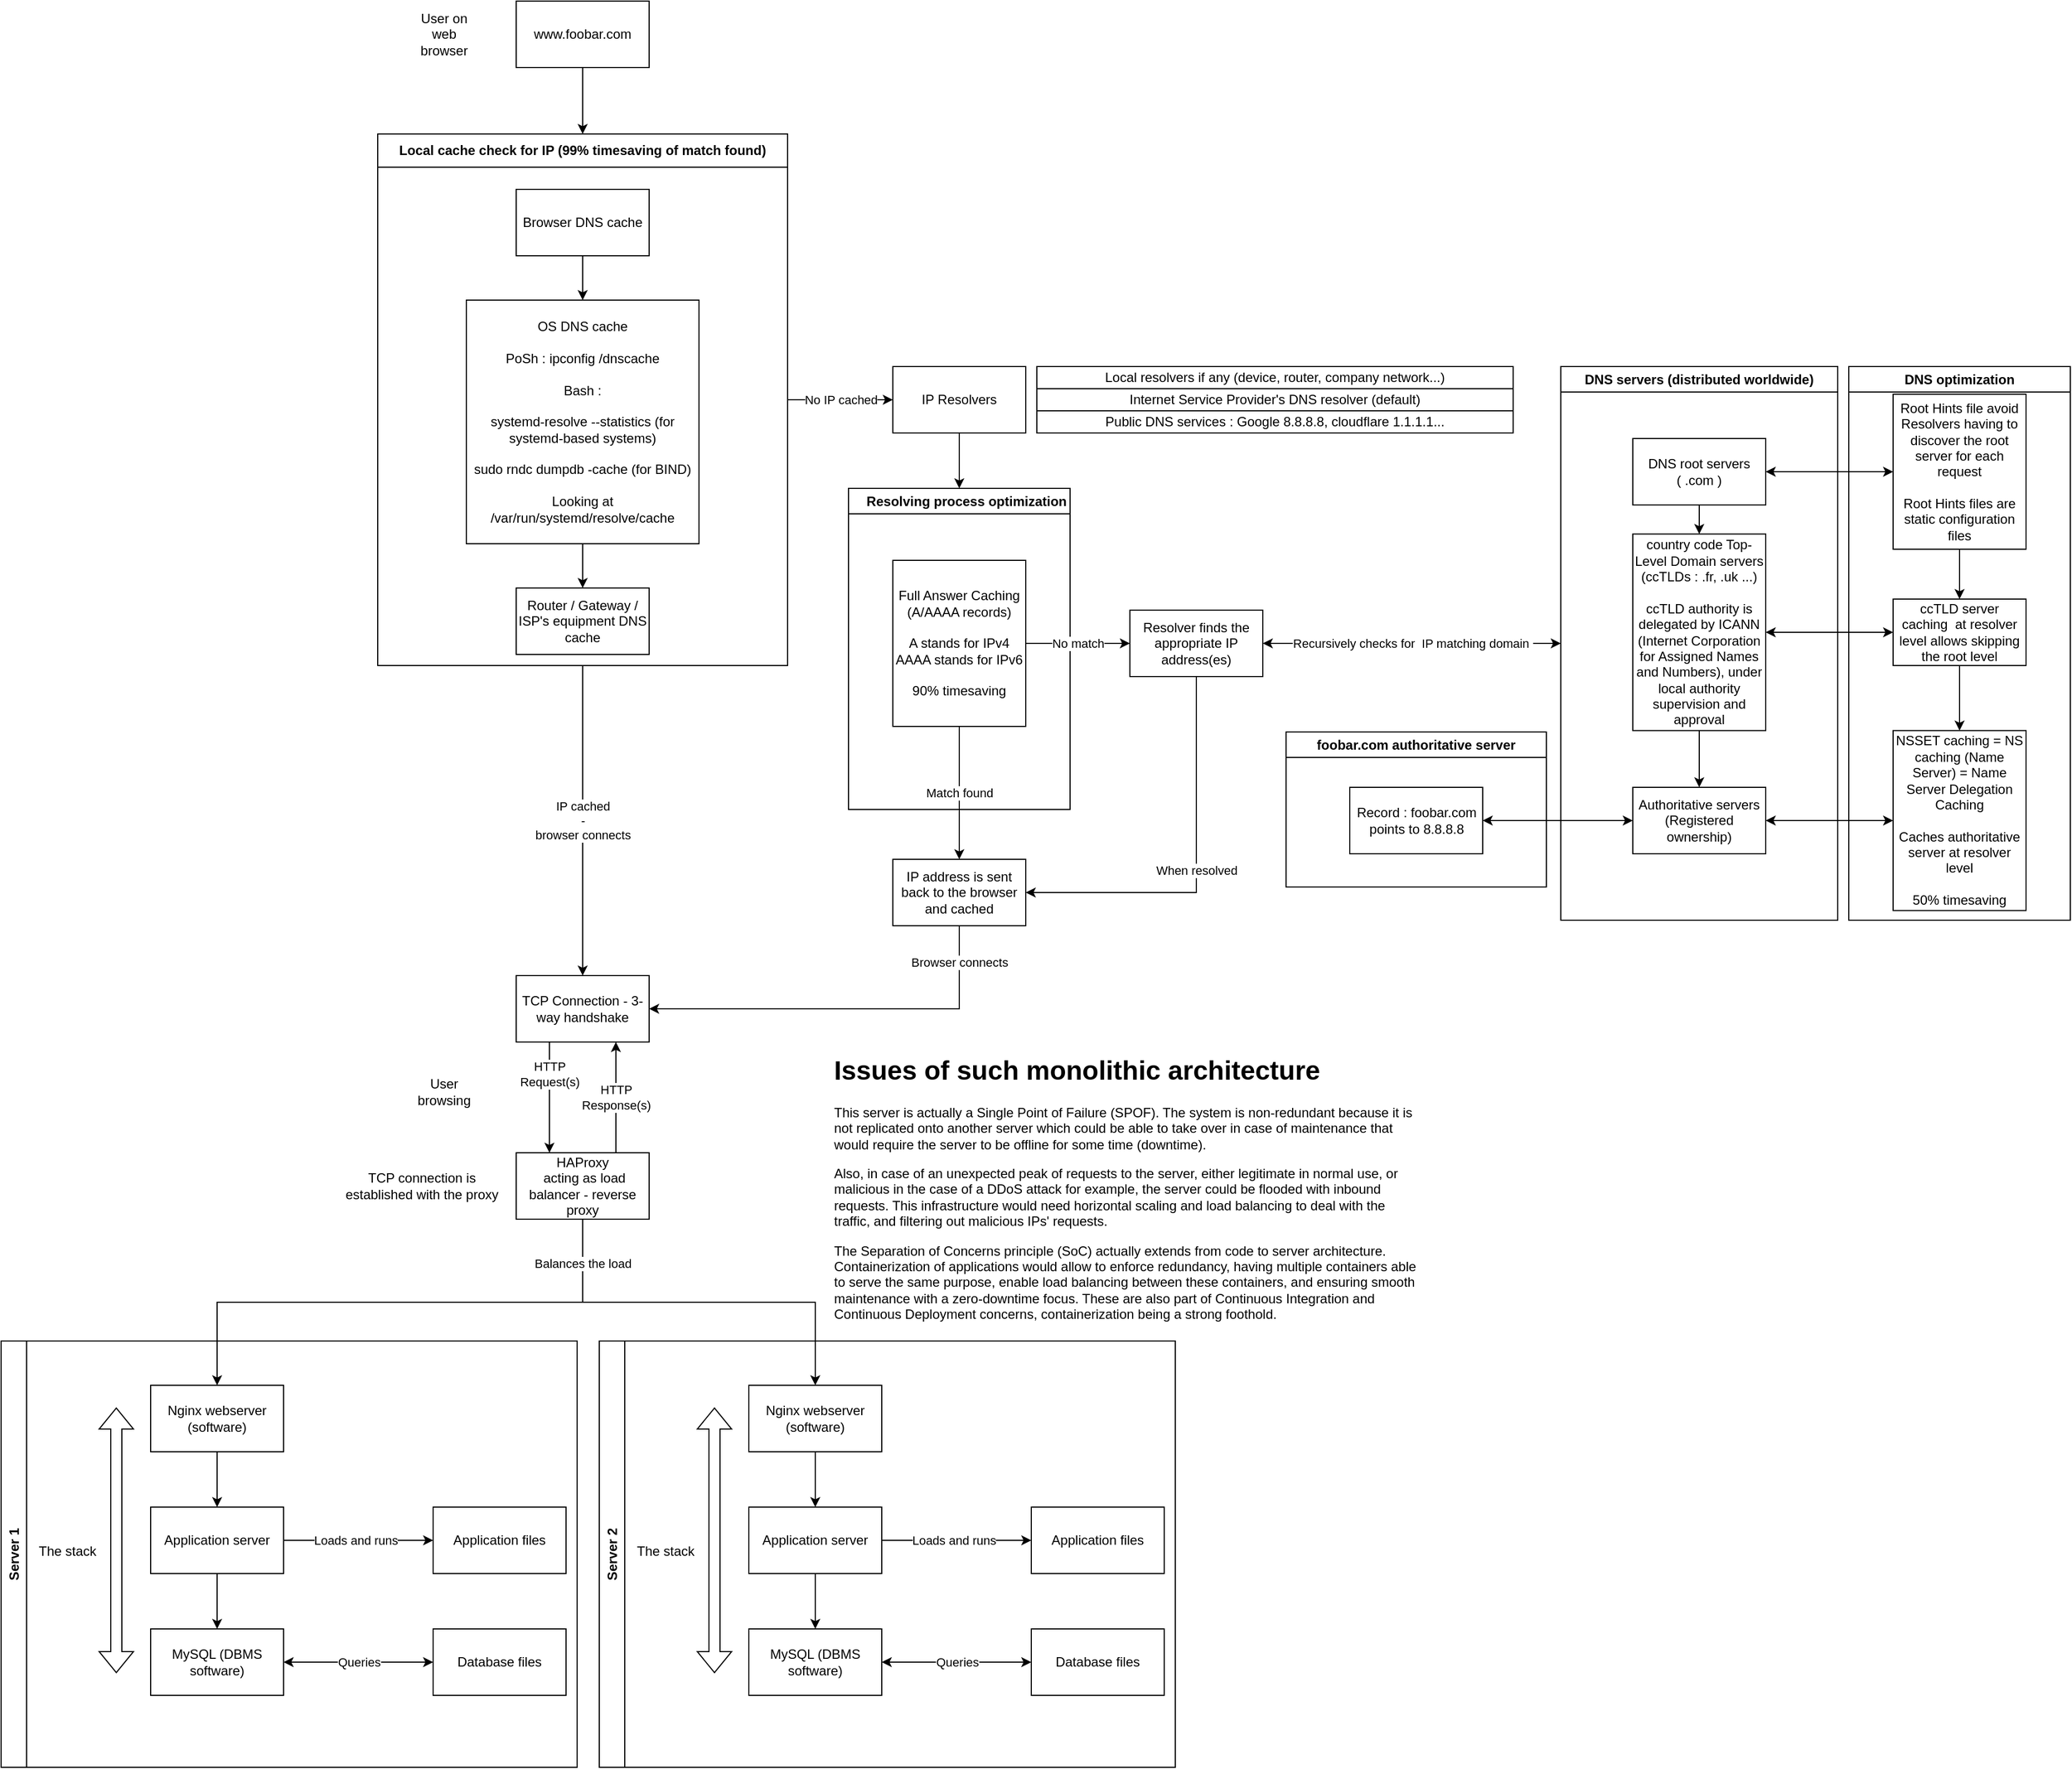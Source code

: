 <mxfile version="27.0.5">
  <diagram name="Page-1" id="AMXWV3zxx2AqXyukk0Ai">
    <mxGraphModel dx="2751" dy="1004" grid="1" gridSize="10" guides="1" tooltips="1" connect="1" arrows="1" fold="1" page="1" pageScale="1" pageWidth="850" pageHeight="1100" math="0" shadow="0">
      <root>
        <mxCell id="0" />
        <mxCell id="1" parent="0" />
        <mxCell id="K1ztfGsYkskTR4_yVOU--19" value="Server 2" style="swimlane;horizontal=0;whiteSpace=wrap;html=1;" parent="1" vertex="1">
          <mxGeometry x="250" y="1250" width="520" height="385" as="geometry" />
        </mxCell>
        <mxCell id="K1ztfGsYkskTR4_yVOU--23" style="edgeStyle=orthogonalEdgeStyle;rounded=0;orthogonalLoop=1;jettySize=auto;html=1;exitX=0.5;exitY=1;exitDx=0;exitDy=0;entryX=0.5;entryY=0;entryDx=0;entryDy=0;" parent="K1ztfGsYkskTR4_yVOU--19" source="K1ztfGsYkskTR4_yVOU--20" target="K1ztfGsYkskTR4_yVOU--22" edge="1">
          <mxGeometry relative="1" as="geometry" />
        </mxCell>
        <mxCell id="K1ztfGsYkskTR4_yVOU--20" value="Nginx webserver (software)" style="rounded=0;whiteSpace=wrap;html=1;" parent="K1ztfGsYkskTR4_yVOU--19" vertex="1">
          <mxGeometry x="135" y="40" width="120" height="60" as="geometry" />
        </mxCell>
        <mxCell id="K1ztfGsYkskTR4_yVOU--26" value="Loads and runs" style="edgeStyle=orthogonalEdgeStyle;rounded=0;orthogonalLoop=1;jettySize=auto;html=1;exitX=1;exitY=0.5;exitDx=0;exitDy=0;entryX=0;entryY=0.5;entryDx=0;entryDy=0;" parent="K1ztfGsYkskTR4_yVOU--19" source="K1ztfGsYkskTR4_yVOU--22" target="K1ztfGsYkskTR4_yVOU--24" edge="1">
          <mxGeometry x="-0.037" relative="1" as="geometry">
            <mxPoint as="offset" />
          </mxGeometry>
        </mxCell>
        <mxCell id="K1ztfGsYkskTR4_yVOU--30" style="edgeStyle=orthogonalEdgeStyle;rounded=0;orthogonalLoop=1;jettySize=auto;html=1;exitX=0.5;exitY=1;exitDx=0;exitDy=0;entryX=0.5;entryY=0;entryDx=0;entryDy=0;" parent="K1ztfGsYkskTR4_yVOU--19" source="K1ztfGsYkskTR4_yVOU--22" target="K1ztfGsYkskTR4_yVOU--21" edge="1">
          <mxGeometry relative="1" as="geometry" />
        </mxCell>
        <mxCell id="K1ztfGsYkskTR4_yVOU--22" value="Application server" style="rounded=0;whiteSpace=wrap;html=1;" parent="K1ztfGsYkskTR4_yVOU--19" vertex="1">
          <mxGeometry x="135" y="150" width="120" height="60" as="geometry" />
        </mxCell>
        <mxCell id="K1ztfGsYkskTR4_yVOU--29" value="Queries" style="edgeStyle=orthogonalEdgeStyle;rounded=0;orthogonalLoop=1;jettySize=auto;html=1;exitX=1;exitY=0.5;exitDx=0;exitDy=0;entryX=0;entryY=0.5;entryDx=0;entryDy=0;startArrow=classic;startFill=1;" parent="K1ztfGsYkskTR4_yVOU--19" source="K1ztfGsYkskTR4_yVOU--21" target="K1ztfGsYkskTR4_yVOU--28" edge="1">
          <mxGeometry relative="1" as="geometry" />
        </mxCell>
        <mxCell id="K1ztfGsYkskTR4_yVOU--21" value="MySQL (DBMS software)" style="rounded=0;whiteSpace=wrap;html=1;" parent="K1ztfGsYkskTR4_yVOU--19" vertex="1">
          <mxGeometry x="135" y="260" width="120" height="60" as="geometry" />
        </mxCell>
        <mxCell id="K1ztfGsYkskTR4_yVOU--28" value="Database files" style="rounded=0;whiteSpace=wrap;html=1;" parent="K1ztfGsYkskTR4_yVOU--19" vertex="1">
          <mxGeometry x="390" y="260" width="120" height="60" as="geometry" />
        </mxCell>
        <mxCell id="K1ztfGsYkskTR4_yVOU--24" value="Application files" style="rounded=0;whiteSpace=wrap;html=1;" parent="K1ztfGsYkskTR4_yVOU--19" vertex="1">
          <mxGeometry x="390" y="150" width="120" height="60" as="geometry" />
        </mxCell>
        <mxCell id="n4Y1SSVw6h_WjynO-tZ9-28" value="The stack" style="text;html=1;align=center;verticalAlign=middle;whiteSpace=wrap;rounded=0;" parent="K1ztfGsYkskTR4_yVOU--19" vertex="1">
          <mxGeometry x="30" y="175" width="60" height="30" as="geometry" />
        </mxCell>
        <mxCell id="n4Y1SSVw6h_WjynO-tZ9-27" value="" style="shape=flexArrow;endArrow=classic;startArrow=classic;html=1;rounded=0;" parent="K1ztfGsYkskTR4_yVOU--19" edge="1">
          <mxGeometry width="100" height="100" relative="1" as="geometry">
            <mxPoint x="104" y="300" as="sourcePoint" />
            <mxPoint x="104" y="60" as="targetPoint" />
          </mxGeometry>
        </mxCell>
        <mxCell id="n4Y1SSVw6h_WjynO-tZ9-37" value="HTTP&lt;div&gt;Request(s)&lt;/div&gt;" style="edgeStyle=orthogonalEdgeStyle;rounded=0;orthogonalLoop=1;jettySize=auto;html=1;exitX=0.25;exitY=1;exitDx=0;exitDy=0;entryX=0.25;entryY=0;entryDx=0;entryDy=0;" parent="1" source="wIWOPDqHzGPQaf1z3rM4-14" target="yre6yB2XvlkDa_T071Dt-1" edge="1">
          <mxGeometry x="-0.429" relative="1" as="geometry">
            <mxPoint as="offset" />
            <mxPoint x="205" y="980" as="sourcePoint" />
          </mxGeometry>
        </mxCell>
        <mxCell id="n4Y1SSVw6h_WjynO-tZ9-38" value="HTTP&lt;div&gt;Response(s)&lt;/div&gt;" style="edgeStyle=orthogonalEdgeStyle;rounded=0;orthogonalLoop=1;jettySize=auto;html=1;exitX=0.75;exitY=0;exitDx=0;exitDy=0;entryX=0.75;entryY=1;entryDx=0;entryDy=0;" parent="1" source="yre6yB2XvlkDa_T071Dt-1" target="wIWOPDqHzGPQaf1z3rM4-14" edge="1">
          <mxGeometry relative="1" as="geometry">
            <mxPoint x="265" y="980" as="targetPoint" />
          </mxGeometry>
        </mxCell>
        <mxCell id="n4Y1SSVw6h_WjynO-tZ9-41" value="User browsing" style="text;html=1;align=center;verticalAlign=middle;whiteSpace=wrap;rounded=0;" parent="1" vertex="1">
          <mxGeometry x="80" y="1010" width="60" height="30" as="geometry" />
        </mxCell>
        <mxCell id="n4Y1SSVw6h_WjynO-tZ9-42" value="&lt;h1 style=&quot;margin-top: 0px;&quot;&gt;Issues of such monolithic architecture&lt;/h1&gt;&lt;p&gt;This server is actually a Single Point of Failure (SPOF). The system is non-redundant because it is not replicated onto another server which could be able to take over in case of maintenance that would require the server to be offline for some time (downtime).&lt;br&gt;&lt;/p&gt;&lt;p&gt;Also, in case of an unexpected peak of requests to the server, either legitimate in normal use, or malicious in the case of a DDoS attack for example, the server could be flooded with inbound requests. This infrastructure would need horizontal scaling and load balancing to deal with the traffic, and filtering out malicious IPs&#39; requests.&lt;/p&gt;&lt;p&gt;The Separation of Concerns principle (SoC) actually extends from code to server architecture. Containerization of applications would allow to enforce redundancy, having multiple containers able to serve the same purpose, enable load balancing between these containers, and ensuring smooth maintenance with a zero-downtime focus. These are also part of Continuous Integration and Continuous Deployment concerns, containerization being a strong foothold.&lt;/p&gt;" style="text;html=1;whiteSpace=wrap;overflow=hidden;rounded=0;" parent="1" vertex="1">
          <mxGeometry x="460" y="985" width="530" height="250" as="geometry" />
        </mxCell>
        <mxCell id="yre6yB2XvlkDa_T071Dt-15" style="edgeStyle=orthogonalEdgeStyle;rounded=0;orthogonalLoop=1;jettySize=auto;html=1;exitX=0.5;exitY=1;exitDx=0;exitDy=0;entryX=0.5;entryY=0;entryDx=0;entryDy=0;" parent="1" source="yre6yB2XvlkDa_T071Dt-1" target="yre6yB2XvlkDa_T071Dt-5" edge="1">
          <mxGeometry relative="1" as="geometry" />
        </mxCell>
        <mxCell id="yre6yB2XvlkDa_T071Dt-16" value="Balances the load" style="edgeStyle=orthogonalEdgeStyle;rounded=0;orthogonalLoop=1;jettySize=auto;html=1;exitX=0.5;exitY=1;exitDx=0;exitDy=0;entryX=0.5;entryY=0;entryDx=0;entryDy=0;" parent="1" source="yre6yB2XvlkDa_T071Dt-1" target="K1ztfGsYkskTR4_yVOU--20" edge="1">
          <mxGeometry x="-0.778" relative="1" as="geometry">
            <mxPoint as="offset" />
          </mxGeometry>
        </mxCell>
        <mxCell id="yre6yB2XvlkDa_T071Dt-1" value="HAProxy&lt;br&gt;&amp;nbsp;acting as load balancer - reverse proxy" style="rounded=0;whiteSpace=wrap;html=1;" parent="1" vertex="1">
          <mxGeometry x="175" y="1080" width="120" height="60" as="geometry" />
        </mxCell>
        <mxCell id="yre6yB2XvlkDa_T071Dt-2" value="TCP connection is established with the proxy" style="text;html=1;align=center;verticalAlign=middle;whiteSpace=wrap;rounded=0;" parent="1" vertex="1">
          <mxGeometry x="10" y="1095" width="160" height="30" as="geometry" />
        </mxCell>
        <mxCell id="yre6yB2XvlkDa_T071Dt-3" value="Server 1" style="swimlane;horizontal=0;whiteSpace=wrap;html=1;" parent="1" vertex="1">
          <mxGeometry x="-290" y="1250" width="520" height="385" as="geometry" />
        </mxCell>
        <mxCell id="yre6yB2XvlkDa_T071Dt-4" style="edgeStyle=orthogonalEdgeStyle;rounded=0;orthogonalLoop=1;jettySize=auto;html=1;exitX=0.5;exitY=1;exitDx=0;exitDy=0;entryX=0.5;entryY=0;entryDx=0;entryDy=0;" parent="yre6yB2XvlkDa_T071Dt-3" source="yre6yB2XvlkDa_T071Dt-5" target="yre6yB2XvlkDa_T071Dt-8" edge="1">
          <mxGeometry relative="1" as="geometry" />
        </mxCell>
        <mxCell id="yre6yB2XvlkDa_T071Dt-5" value="Nginx webserver (software)" style="rounded=0;whiteSpace=wrap;html=1;" parent="yre6yB2XvlkDa_T071Dt-3" vertex="1">
          <mxGeometry x="135" y="40" width="120" height="60" as="geometry" />
        </mxCell>
        <mxCell id="yre6yB2XvlkDa_T071Dt-6" value="Loads and runs" style="edgeStyle=orthogonalEdgeStyle;rounded=0;orthogonalLoop=1;jettySize=auto;html=1;exitX=1;exitY=0.5;exitDx=0;exitDy=0;entryX=0;entryY=0.5;entryDx=0;entryDy=0;" parent="yre6yB2XvlkDa_T071Dt-3" source="yre6yB2XvlkDa_T071Dt-8" target="yre6yB2XvlkDa_T071Dt-12" edge="1">
          <mxGeometry x="-0.037" relative="1" as="geometry">
            <mxPoint as="offset" />
          </mxGeometry>
        </mxCell>
        <mxCell id="yre6yB2XvlkDa_T071Dt-7" style="edgeStyle=orthogonalEdgeStyle;rounded=0;orthogonalLoop=1;jettySize=auto;html=1;exitX=0.5;exitY=1;exitDx=0;exitDy=0;entryX=0.5;entryY=0;entryDx=0;entryDy=0;" parent="yre6yB2XvlkDa_T071Dt-3" source="yre6yB2XvlkDa_T071Dt-8" target="yre6yB2XvlkDa_T071Dt-10" edge="1">
          <mxGeometry relative="1" as="geometry" />
        </mxCell>
        <mxCell id="yre6yB2XvlkDa_T071Dt-8" value="Application server" style="rounded=0;whiteSpace=wrap;html=1;" parent="yre6yB2XvlkDa_T071Dt-3" vertex="1">
          <mxGeometry x="135" y="150" width="120" height="60" as="geometry" />
        </mxCell>
        <mxCell id="yre6yB2XvlkDa_T071Dt-9" value="Queries" style="edgeStyle=orthogonalEdgeStyle;rounded=0;orthogonalLoop=1;jettySize=auto;html=1;exitX=1;exitY=0.5;exitDx=0;exitDy=0;entryX=0;entryY=0.5;entryDx=0;entryDy=0;startArrow=classic;startFill=1;" parent="yre6yB2XvlkDa_T071Dt-3" source="yre6yB2XvlkDa_T071Dt-10" target="yre6yB2XvlkDa_T071Dt-11" edge="1">
          <mxGeometry relative="1" as="geometry" />
        </mxCell>
        <mxCell id="yre6yB2XvlkDa_T071Dt-10" value="MySQL (DBMS software)" style="rounded=0;whiteSpace=wrap;html=1;" parent="yre6yB2XvlkDa_T071Dt-3" vertex="1">
          <mxGeometry x="135" y="260" width="120" height="60" as="geometry" />
        </mxCell>
        <mxCell id="yre6yB2XvlkDa_T071Dt-11" value="Database files" style="rounded=0;whiteSpace=wrap;html=1;" parent="yre6yB2XvlkDa_T071Dt-3" vertex="1">
          <mxGeometry x="390" y="260" width="120" height="60" as="geometry" />
        </mxCell>
        <mxCell id="yre6yB2XvlkDa_T071Dt-12" value="Application files" style="rounded=0;whiteSpace=wrap;html=1;" parent="yre6yB2XvlkDa_T071Dt-3" vertex="1">
          <mxGeometry x="390" y="150" width="120" height="60" as="geometry" />
        </mxCell>
        <mxCell id="yre6yB2XvlkDa_T071Dt-13" value="The stack" style="text;html=1;align=center;verticalAlign=middle;whiteSpace=wrap;rounded=0;" parent="yre6yB2XvlkDa_T071Dt-3" vertex="1">
          <mxGeometry x="30" y="175" width="60" height="30" as="geometry" />
        </mxCell>
        <mxCell id="yre6yB2XvlkDa_T071Dt-14" value="" style="shape=flexArrow;endArrow=classic;startArrow=classic;html=1;rounded=0;" parent="yre6yB2XvlkDa_T071Dt-3" edge="1">
          <mxGeometry width="100" height="100" relative="1" as="geometry">
            <mxPoint x="104" y="300" as="sourcePoint" />
            <mxPoint x="104" y="60" as="targetPoint" />
          </mxGeometry>
        </mxCell>
        <mxCell id="wIWOPDqHzGPQaf1z3rM4-1" value="" style="group" vertex="1" connectable="0" parent="1">
          <mxGeometry x="50" y="40" width="1528" height="940" as="geometry" />
        </mxCell>
        <mxCell id="wIWOPDqHzGPQaf1z3rM4-2" style="edgeStyle=orthogonalEdgeStyle;rounded=0;orthogonalLoop=1;jettySize=auto;html=1;exitX=0.5;exitY=1;exitDx=0;exitDy=0;entryX=0.5;entryY=0;entryDx=0;entryDy=0;" edge="1" parent="wIWOPDqHzGPQaf1z3rM4-1" source="wIWOPDqHzGPQaf1z3rM4-3" target="wIWOPDqHzGPQaf1z3rM4-8">
          <mxGeometry relative="1" as="geometry">
            <mxPoint x="185" y="120" as="targetPoint" />
          </mxGeometry>
        </mxCell>
        <mxCell id="wIWOPDqHzGPQaf1z3rM4-3" value="www.foobar.com" style="rounded=0;whiteSpace=wrap;html=1;" vertex="1" parent="wIWOPDqHzGPQaf1z3rM4-1">
          <mxGeometry x="125" width="120" height="60" as="geometry" />
        </mxCell>
        <mxCell id="wIWOPDqHzGPQaf1z3rM4-4" value="User on web browser" style="text;html=1;align=center;verticalAlign=middle;whiteSpace=wrap;rounded=0;" vertex="1" parent="wIWOPDqHzGPQaf1z3rM4-1">
          <mxGeometry x="30" y="15" width="60" height="30" as="geometry" />
        </mxCell>
        <mxCell id="wIWOPDqHzGPQaf1z3rM4-5" value="No IP cached" style="edgeStyle=orthogonalEdgeStyle;rounded=0;orthogonalLoop=1;jettySize=auto;html=1;exitX=1;exitY=0.5;exitDx=0;exitDy=0;entryX=0;entryY=0.5;entryDx=0;entryDy=0;" edge="1" parent="wIWOPDqHzGPQaf1z3rM4-1" source="wIWOPDqHzGPQaf1z3rM4-8" target="wIWOPDqHzGPQaf1z3rM4-16">
          <mxGeometry relative="1" as="geometry">
            <mxPoint x="245" y="150" as="sourcePoint" />
          </mxGeometry>
        </mxCell>
        <mxCell id="wIWOPDqHzGPQaf1z3rM4-6" value="IP cached&lt;br&gt;-&lt;br&gt;browser connects" style="edgeStyle=orthogonalEdgeStyle;rounded=0;orthogonalLoop=1;jettySize=auto;html=1;exitX=0.5;exitY=1;exitDx=0;exitDy=0;entryX=0.5;entryY=0;entryDx=0;entryDy=0;" edge="1" parent="wIWOPDqHzGPQaf1z3rM4-1" source="wIWOPDqHzGPQaf1z3rM4-8" target="wIWOPDqHzGPQaf1z3rM4-14">
          <mxGeometry relative="1" as="geometry">
            <mxPoint x="185" y="180" as="sourcePoint" />
            <mxPoint as="offset" />
          </mxGeometry>
        </mxCell>
        <mxCell id="wIWOPDqHzGPQaf1z3rM4-7" value="Browser connects" style="edgeStyle=orthogonalEdgeStyle;rounded=0;orthogonalLoop=1;jettySize=auto;html=1;exitX=0.5;exitY=1;exitDx=0;exitDy=0;entryX=1;entryY=0.5;entryDx=0;entryDy=0;" edge="1" parent="wIWOPDqHzGPQaf1z3rM4-1" source="wIWOPDqHzGPQaf1z3rM4-18" target="wIWOPDqHzGPQaf1z3rM4-14">
          <mxGeometry x="-0.815" relative="1" as="geometry">
            <mxPoint as="offset" />
          </mxGeometry>
        </mxCell>
        <mxCell id="wIWOPDqHzGPQaf1z3rM4-8" value="Local cache check for IP (99% timesaving of match found)" style="swimlane;whiteSpace=wrap;html=1;startSize=30;" vertex="1" parent="wIWOPDqHzGPQaf1z3rM4-1">
          <mxGeometry y="120" width="370" height="480" as="geometry" />
        </mxCell>
        <mxCell id="wIWOPDqHzGPQaf1z3rM4-9" style="edgeStyle=orthogonalEdgeStyle;rounded=0;orthogonalLoop=1;jettySize=auto;html=1;exitX=0.5;exitY=1;exitDx=0;exitDy=0;entryX=0.5;entryY=0;entryDx=0;entryDy=0;" edge="1" parent="wIWOPDqHzGPQaf1z3rM4-8" source="wIWOPDqHzGPQaf1z3rM4-10" target="wIWOPDqHzGPQaf1z3rM4-12">
          <mxGeometry relative="1" as="geometry" />
        </mxCell>
        <mxCell id="wIWOPDqHzGPQaf1z3rM4-10" value="Browser DNS cache" style="rounded=0;whiteSpace=wrap;html=1;" vertex="1" parent="wIWOPDqHzGPQaf1z3rM4-8">
          <mxGeometry x="125" y="50" width="120" height="60" as="geometry" />
        </mxCell>
        <mxCell id="wIWOPDqHzGPQaf1z3rM4-11" style="edgeStyle=orthogonalEdgeStyle;rounded=0;orthogonalLoop=1;jettySize=auto;html=1;exitX=0.5;exitY=1;exitDx=0;exitDy=0;entryX=0.5;entryY=0;entryDx=0;entryDy=0;" edge="1" parent="wIWOPDqHzGPQaf1z3rM4-8" source="wIWOPDqHzGPQaf1z3rM4-12" target="wIWOPDqHzGPQaf1z3rM4-13">
          <mxGeometry relative="1" as="geometry" />
        </mxCell>
        <mxCell id="wIWOPDqHzGPQaf1z3rM4-12" value="&lt;font face=&quot;Helvetica&quot;&gt;OS DNS cache&lt;br&gt;&lt;br&gt;PoSh : ipconfig /dnscache&lt;br&gt;&lt;br&gt;Bash :&lt;/font&gt;&lt;div&gt;&lt;br&gt;&lt;div&gt;&lt;div&gt;&lt;code style=&quot;background-color: transparent; color: light-dark(rgb(0, 0, 0), rgb(255, 255, 255));&quot; class=&quot;bg-text-200/5 border border-0.5 border-border-300 text-danger-000 whitespace-pre-wrap rounded-[0.4rem] px-1 py-px text-[0.9rem]&quot;&gt;&lt;font face=&quot;Helvetica&quot;&gt;systemd-resolve --statistics&lt;/font&gt;&lt;/code&gt;&lt;span style=&quot;font-family: Helvetica; background-color: transparent; color: light-dark(rgb(0, 0, 0), rgb(255, 255, 255));&quot;&gt; (for systemd-based systems)&lt;br&gt;&lt;/span&gt;&lt;code style=&quot;font-family: Helvetica; background-color: transparent; color: light-dark(rgb(0, 0, 0), rgb(255, 255, 255));&quot; class=&quot;bg-text-200/5 border border-0.5 border-border-300 text-danger-000 whitespace-pre-wrap rounded-[0.4rem] px-1 py-px text-[0.9rem]&quot;&gt;&lt;br&gt;sudo rndc dumpdb -cache&lt;/code&gt;&lt;span style=&quot;font-family: Helvetica; background-color: transparent; color: light-dark(rgb(0, 0, 0), rgb(255, 255, 255));&quot;&gt; (for BIND)&lt;br&gt;&lt;/span&gt;&lt;span style=&quot;font-family: Helvetica; background-color: transparent; color: light-dark(rgb(0, 0, 0), rgb(255, 255, 255));&quot;&gt;&lt;br&gt;Looking at &lt;/span&gt;&lt;code style=&quot;font-family: Helvetica; background-color: transparent; color: light-dark(rgb(0, 0, 0), rgb(255, 255, 255));&quot; class=&quot;bg-text-200/5 border border-0.5 border-border-300 text-danger-000 whitespace-pre-wrap rounded-[0.4rem] px-1 py-px text-[0.9rem]&quot;&gt;/var/run/systemd/resolve/cache&lt;/code&gt;&lt;/div&gt;&lt;/div&gt;&lt;/div&gt;" style="rounded=0;whiteSpace=wrap;html=1;" vertex="1" parent="wIWOPDqHzGPQaf1z3rM4-8">
          <mxGeometry x="80" y="150" width="210" height="220" as="geometry" />
        </mxCell>
        <mxCell id="wIWOPDqHzGPQaf1z3rM4-13" value="Router / Gateway / ISP&#39;s equipment DNS cache" style="rounded=0;whiteSpace=wrap;html=1;" vertex="1" parent="wIWOPDqHzGPQaf1z3rM4-8">
          <mxGeometry x="125" y="410" width="120" height="60" as="geometry" />
        </mxCell>
        <mxCell id="wIWOPDqHzGPQaf1z3rM4-14" value="TCP Connection - 3-way handshake" style="rounded=0;whiteSpace=wrap;html=1;" vertex="1" parent="wIWOPDqHzGPQaf1z3rM4-1">
          <mxGeometry x="125" y="880" width="120" height="60" as="geometry" />
        </mxCell>
        <mxCell id="wIWOPDqHzGPQaf1z3rM4-15" value="" style="group" vertex="1" connectable="0" parent="wIWOPDqHzGPQaf1z3rM4-1">
          <mxGeometry x="425" y="330" width="1103" height="505" as="geometry" />
        </mxCell>
        <mxCell id="wIWOPDqHzGPQaf1z3rM4-16" value="IP Resolvers" style="rounded=0;whiteSpace=wrap;html=1;" vertex="1" parent="wIWOPDqHzGPQaf1z3rM4-15">
          <mxGeometry x="40" width="120" height="60" as="geometry" />
        </mxCell>
        <mxCell id="wIWOPDqHzGPQaf1z3rM4-17" value="Resolver finds the appropriate IP address(es)" style="rounded=0;whiteSpace=wrap;html=1;" vertex="1" parent="wIWOPDqHzGPQaf1z3rM4-15">
          <mxGeometry x="254" y="220" width="120" height="60" as="geometry" />
        </mxCell>
        <mxCell id="wIWOPDqHzGPQaf1z3rM4-18" value="IP address is sent back to the browser and cached" style="rounded=0;whiteSpace=wrap;html=1;" vertex="1" parent="wIWOPDqHzGPQaf1z3rM4-15">
          <mxGeometry x="40" y="445" width="120" height="60" as="geometry" />
        </mxCell>
        <mxCell id="wIWOPDqHzGPQaf1z3rM4-19" value="DNS servers (distributed worldwide)" style="swimlane;whiteSpace=wrap;html=1;" vertex="1" parent="wIWOPDqHzGPQaf1z3rM4-15">
          <mxGeometry x="643" width="250" height="500" as="geometry" />
        </mxCell>
        <mxCell id="wIWOPDqHzGPQaf1z3rM4-20" style="edgeStyle=orthogonalEdgeStyle;rounded=0;orthogonalLoop=1;jettySize=auto;html=1;exitX=0.5;exitY=1;exitDx=0;exitDy=0;entryX=0.5;entryY=0;entryDx=0;entryDy=0;" edge="1" parent="wIWOPDqHzGPQaf1z3rM4-19" source="wIWOPDqHzGPQaf1z3rM4-21" target="wIWOPDqHzGPQaf1z3rM4-23">
          <mxGeometry relative="1" as="geometry" />
        </mxCell>
        <mxCell id="wIWOPDqHzGPQaf1z3rM4-21" value="DNS root servers &lt;br&gt;( .com )" style="rounded=0;whiteSpace=wrap;html=1;" vertex="1" parent="wIWOPDqHzGPQaf1z3rM4-19">
          <mxGeometry x="65" y="65" width="120" height="60" as="geometry" />
        </mxCell>
        <mxCell id="wIWOPDqHzGPQaf1z3rM4-22" style="edgeStyle=orthogonalEdgeStyle;rounded=0;orthogonalLoop=1;jettySize=auto;html=1;exitX=0.5;exitY=1;exitDx=0;exitDy=0;entryX=0.5;entryY=0;entryDx=0;entryDy=0;" edge="1" parent="wIWOPDqHzGPQaf1z3rM4-19" source="wIWOPDqHzGPQaf1z3rM4-23" target="wIWOPDqHzGPQaf1z3rM4-24">
          <mxGeometry relative="1" as="geometry" />
        </mxCell>
        <mxCell id="wIWOPDqHzGPQaf1z3rM4-23" value="country code Top-Level Domain servers (ccTLDs : .fr, .uk ...)&lt;br&gt;&lt;br&gt;ccTLD authority is delegated by ICANN (Internet Corporation for Assigned Names and Numbers), under local authority supervision and approval" style="rounded=0;whiteSpace=wrap;html=1;" vertex="1" parent="wIWOPDqHzGPQaf1z3rM4-19">
          <mxGeometry x="65" y="151.25" width="120" height="177.5" as="geometry" />
        </mxCell>
        <mxCell id="wIWOPDqHzGPQaf1z3rM4-24" value="&lt;div&gt;Authoritative servers&lt;br&gt;(Registered ownership)&lt;/div&gt;" style="rounded=0;whiteSpace=wrap;html=1;" vertex="1" parent="wIWOPDqHzGPQaf1z3rM4-19">
          <mxGeometry x="65" y="380" width="120" height="60" as="geometry" />
        </mxCell>
        <mxCell id="wIWOPDqHzGPQaf1z3rM4-25" value="DNS optimization" style="swimlane;whiteSpace=wrap;html=1;" vertex="1" parent="wIWOPDqHzGPQaf1z3rM4-15">
          <mxGeometry x="903" width="200" height="500" as="geometry" />
        </mxCell>
        <mxCell id="wIWOPDqHzGPQaf1z3rM4-26" style="edgeStyle=orthogonalEdgeStyle;rounded=0;orthogonalLoop=1;jettySize=auto;html=1;exitX=0.5;exitY=1;exitDx=0;exitDy=0;entryX=0.5;entryY=0;entryDx=0;entryDy=0;" edge="1" parent="wIWOPDqHzGPQaf1z3rM4-25" source="wIWOPDqHzGPQaf1z3rM4-27" target="wIWOPDqHzGPQaf1z3rM4-29">
          <mxGeometry relative="1" as="geometry" />
        </mxCell>
        <mxCell id="wIWOPDqHzGPQaf1z3rM4-27" value="Root Hints file avoid Resolvers having to discover the root server for each request&lt;br&gt;&lt;br&gt;Root Hints files are static configuration files" style="rounded=0;whiteSpace=wrap;html=1;" vertex="1" parent="wIWOPDqHzGPQaf1z3rM4-25">
          <mxGeometry x="40" y="25" width="120" height="140" as="geometry" />
        </mxCell>
        <mxCell id="wIWOPDqHzGPQaf1z3rM4-28" style="edgeStyle=orthogonalEdgeStyle;rounded=0;orthogonalLoop=1;jettySize=auto;html=1;exitX=0.5;exitY=1;exitDx=0;exitDy=0;entryX=0.5;entryY=0;entryDx=0;entryDy=0;" edge="1" parent="wIWOPDqHzGPQaf1z3rM4-25" source="wIWOPDqHzGPQaf1z3rM4-29" target="wIWOPDqHzGPQaf1z3rM4-30">
          <mxGeometry relative="1" as="geometry" />
        </mxCell>
        <mxCell id="wIWOPDqHzGPQaf1z3rM4-29" value="ccTLD server caching&amp;nbsp; at resolver level allows skipping the root level" style="rounded=0;whiteSpace=wrap;html=1;" vertex="1" parent="wIWOPDqHzGPQaf1z3rM4-25">
          <mxGeometry x="40" y="210" width="120" height="60" as="geometry" />
        </mxCell>
        <mxCell id="wIWOPDqHzGPQaf1z3rM4-30" value="NSSET caching = NS caching (Name Server) = Name Server Delegation Caching&lt;br&gt;&lt;br&gt;Caches authoritative server at resolver level&lt;br&gt;&lt;br&gt;50% timesaving" style="rounded=0;whiteSpace=wrap;html=1;" vertex="1" parent="wIWOPDqHzGPQaf1z3rM4-25">
          <mxGeometry x="40" y="328.75" width="120" height="162.5" as="geometry" />
        </mxCell>
        <mxCell id="wIWOPDqHzGPQaf1z3rM4-31" value="&amp;nbsp; &amp;nbsp; Resolving process optimization" style="swimlane;whiteSpace=wrap;html=1;" vertex="1" parent="wIWOPDqHzGPQaf1z3rM4-15">
          <mxGeometry y="110" width="200" height="290" as="geometry" />
        </mxCell>
        <mxCell id="wIWOPDqHzGPQaf1z3rM4-32" value="Full Answer Caching (A/AAAA records)&lt;div&gt;&lt;br&gt;&lt;/div&gt;&lt;div&gt;A stands for IPv4&lt;/div&gt;&lt;div&gt;AAAA stands for IPv6&lt;br&gt;&lt;br&gt;90% timesaving&lt;/div&gt;" style="rounded=0;whiteSpace=wrap;html=1;" vertex="1" parent="wIWOPDqHzGPQaf1z3rM4-31">
          <mxGeometry x="40" y="65" width="120" height="150" as="geometry" />
        </mxCell>
        <mxCell id="wIWOPDqHzGPQaf1z3rM4-33" value="" style="group" vertex="1" connectable="0" parent="wIWOPDqHzGPQaf1z3rM4-15">
          <mxGeometry x="170" width="430" height="60" as="geometry" />
        </mxCell>
        <mxCell id="wIWOPDqHzGPQaf1z3rM4-34" value="Local resolvers if any (device, router, company network...)" style="rounded=0;whiteSpace=wrap;html=1;" vertex="1" parent="wIWOPDqHzGPQaf1z3rM4-33">
          <mxGeometry width="430" height="20" as="geometry" />
        </mxCell>
        <mxCell id="wIWOPDqHzGPQaf1z3rM4-35" value="Internet Service Provider&#39;s DNS resolver (default)" style="rounded=0;whiteSpace=wrap;html=1;" vertex="1" parent="wIWOPDqHzGPQaf1z3rM4-33">
          <mxGeometry y="20" width="430" height="20" as="geometry" />
        </mxCell>
        <mxCell id="wIWOPDqHzGPQaf1z3rM4-36" value="Public DNS services : Google 8.8.8.8, cloudflare 1.1.1.1..." style="rounded=0;whiteSpace=wrap;html=1;fillColor=default;" vertex="1" parent="wIWOPDqHzGPQaf1z3rM4-33">
          <mxGeometry y="40" width="430" height="20" as="geometry" />
        </mxCell>
        <mxCell id="wIWOPDqHzGPQaf1z3rM4-37" value="When resolved" style="edgeStyle=orthogonalEdgeStyle;rounded=0;orthogonalLoop=1;jettySize=auto;html=1;exitX=0.5;exitY=1;exitDx=0;exitDy=0;entryX=1;entryY=0.5;entryDx=0;entryDy=0;" edge="1" parent="wIWOPDqHzGPQaf1z3rM4-15" source="wIWOPDqHzGPQaf1z3rM4-17" target="wIWOPDqHzGPQaf1z3rM4-18">
          <mxGeometry relative="1" as="geometry" />
        </mxCell>
        <mxCell id="wIWOPDqHzGPQaf1z3rM4-38" value="Recursively checks for&amp;nbsp; IP matching domain&amp;nbsp;" style="edgeStyle=orthogonalEdgeStyle;rounded=0;orthogonalLoop=1;jettySize=auto;html=1;exitX=1;exitY=0.5;exitDx=0;exitDy=0;entryX=0;entryY=0.5;entryDx=0;entryDy=0;startArrow=classic;startFill=1;" edge="1" parent="wIWOPDqHzGPQaf1z3rM4-15" source="wIWOPDqHzGPQaf1z3rM4-17" target="wIWOPDqHzGPQaf1z3rM4-19">
          <mxGeometry relative="1" as="geometry" />
        </mxCell>
        <mxCell id="wIWOPDqHzGPQaf1z3rM4-39" style="edgeStyle=orthogonalEdgeStyle;rounded=0;orthogonalLoop=1;jettySize=auto;html=1;exitX=1;exitY=0.5;exitDx=0;exitDy=0;entryX=0;entryY=0.5;entryDx=0;entryDy=0;startArrow=classic;startFill=1;" edge="1" parent="wIWOPDqHzGPQaf1z3rM4-15" source="wIWOPDqHzGPQaf1z3rM4-21" target="wIWOPDqHzGPQaf1z3rM4-27">
          <mxGeometry relative="1" as="geometry" />
        </mxCell>
        <mxCell id="wIWOPDqHzGPQaf1z3rM4-40" style="edgeStyle=orthogonalEdgeStyle;rounded=0;orthogonalLoop=1;jettySize=auto;html=1;exitX=1;exitY=0.5;exitDx=0;exitDy=0;entryX=0;entryY=0.5;entryDx=0;entryDy=0;startArrow=classic;startFill=1;" edge="1" parent="wIWOPDqHzGPQaf1z3rM4-15" source="wIWOPDqHzGPQaf1z3rM4-23" target="wIWOPDqHzGPQaf1z3rM4-29">
          <mxGeometry relative="1" as="geometry" />
        </mxCell>
        <mxCell id="wIWOPDqHzGPQaf1z3rM4-41" style="edgeStyle=orthogonalEdgeStyle;rounded=0;orthogonalLoop=1;jettySize=auto;html=1;exitX=1;exitY=0.5;exitDx=0;exitDy=0;entryX=0;entryY=0.5;entryDx=0;entryDy=0;startArrow=classic;startFill=1;" edge="1" parent="wIWOPDqHzGPQaf1z3rM4-15" source="wIWOPDqHzGPQaf1z3rM4-24" target="wIWOPDqHzGPQaf1z3rM4-30">
          <mxGeometry relative="1" as="geometry" />
        </mxCell>
        <mxCell id="wIWOPDqHzGPQaf1z3rM4-42" value="Match found" style="edgeStyle=orthogonalEdgeStyle;rounded=0;orthogonalLoop=1;jettySize=auto;html=1;exitX=0.5;exitY=1;exitDx=0;exitDy=0;entryX=0.5;entryY=0;entryDx=0;entryDy=0;" edge="1" parent="wIWOPDqHzGPQaf1z3rM4-15" source="wIWOPDqHzGPQaf1z3rM4-32" target="wIWOPDqHzGPQaf1z3rM4-18">
          <mxGeometry relative="1" as="geometry" />
        </mxCell>
        <mxCell id="wIWOPDqHzGPQaf1z3rM4-43" value="No match" style="edgeStyle=orthogonalEdgeStyle;rounded=0;orthogonalLoop=1;jettySize=auto;html=1;exitX=1;exitY=0.5;exitDx=0;exitDy=0;entryX=0;entryY=0.5;entryDx=0;entryDy=0;" edge="1" parent="wIWOPDqHzGPQaf1z3rM4-15" source="wIWOPDqHzGPQaf1z3rM4-32" target="wIWOPDqHzGPQaf1z3rM4-17">
          <mxGeometry relative="1" as="geometry" />
        </mxCell>
        <mxCell id="wIWOPDqHzGPQaf1z3rM4-44" style="edgeStyle=orthogonalEdgeStyle;rounded=0;orthogonalLoop=1;jettySize=auto;html=1;exitX=0.5;exitY=1;exitDx=0;exitDy=0;entryX=0.5;entryY=0;entryDx=0;entryDy=0;" edge="1" parent="wIWOPDqHzGPQaf1z3rM4-15" source="wIWOPDqHzGPQaf1z3rM4-16" target="wIWOPDqHzGPQaf1z3rM4-31">
          <mxGeometry relative="1" as="geometry">
            <mxPoint x="44" y="-70" as="targetPoint" />
          </mxGeometry>
        </mxCell>
        <mxCell id="wIWOPDqHzGPQaf1z3rM4-45" value="foobar.com authoritative server" style="swimlane;whiteSpace=wrap;html=1;" vertex="1" parent="wIWOPDqHzGPQaf1z3rM4-15">
          <mxGeometry x="395" y="330" width="235" height="140" as="geometry" />
        </mxCell>
        <mxCell id="wIWOPDqHzGPQaf1z3rM4-46" value="Record : foobar.com points to 8.8.8.8" style="rounded=0;whiteSpace=wrap;html=1;" vertex="1" parent="wIWOPDqHzGPQaf1z3rM4-45">
          <mxGeometry x="57.5" y="50" width="120" height="60" as="geometry" />
        </mxCell>
        <mxCell id="wIWOPDqHzGPQaf1z3rM4-47" style="edgeStyle=orthogonalEdgeStyle;rounded=0;orthogonalLoop=1;jettySize=auto;html=1;exitX=1;exitY=0.5;exitDx=0;exitDy=0;entryX=0;entryY=0.5;entryDx=0;entryDy=0;startArrow=classic;startFill=1;" edge="1" parent="wIWOPDqHzGPQaf1z3rM4-15" source="wIWOPDqHzGPQaf1z3rM4-46" target="wIWOPDqHzGPQaf1z3rM4-24">
          <mxGeometry relative="1" as="geometry" />
        </mxCell>
      </root>
    </mxGraphModel>
  </diagram>
</mxfile>
